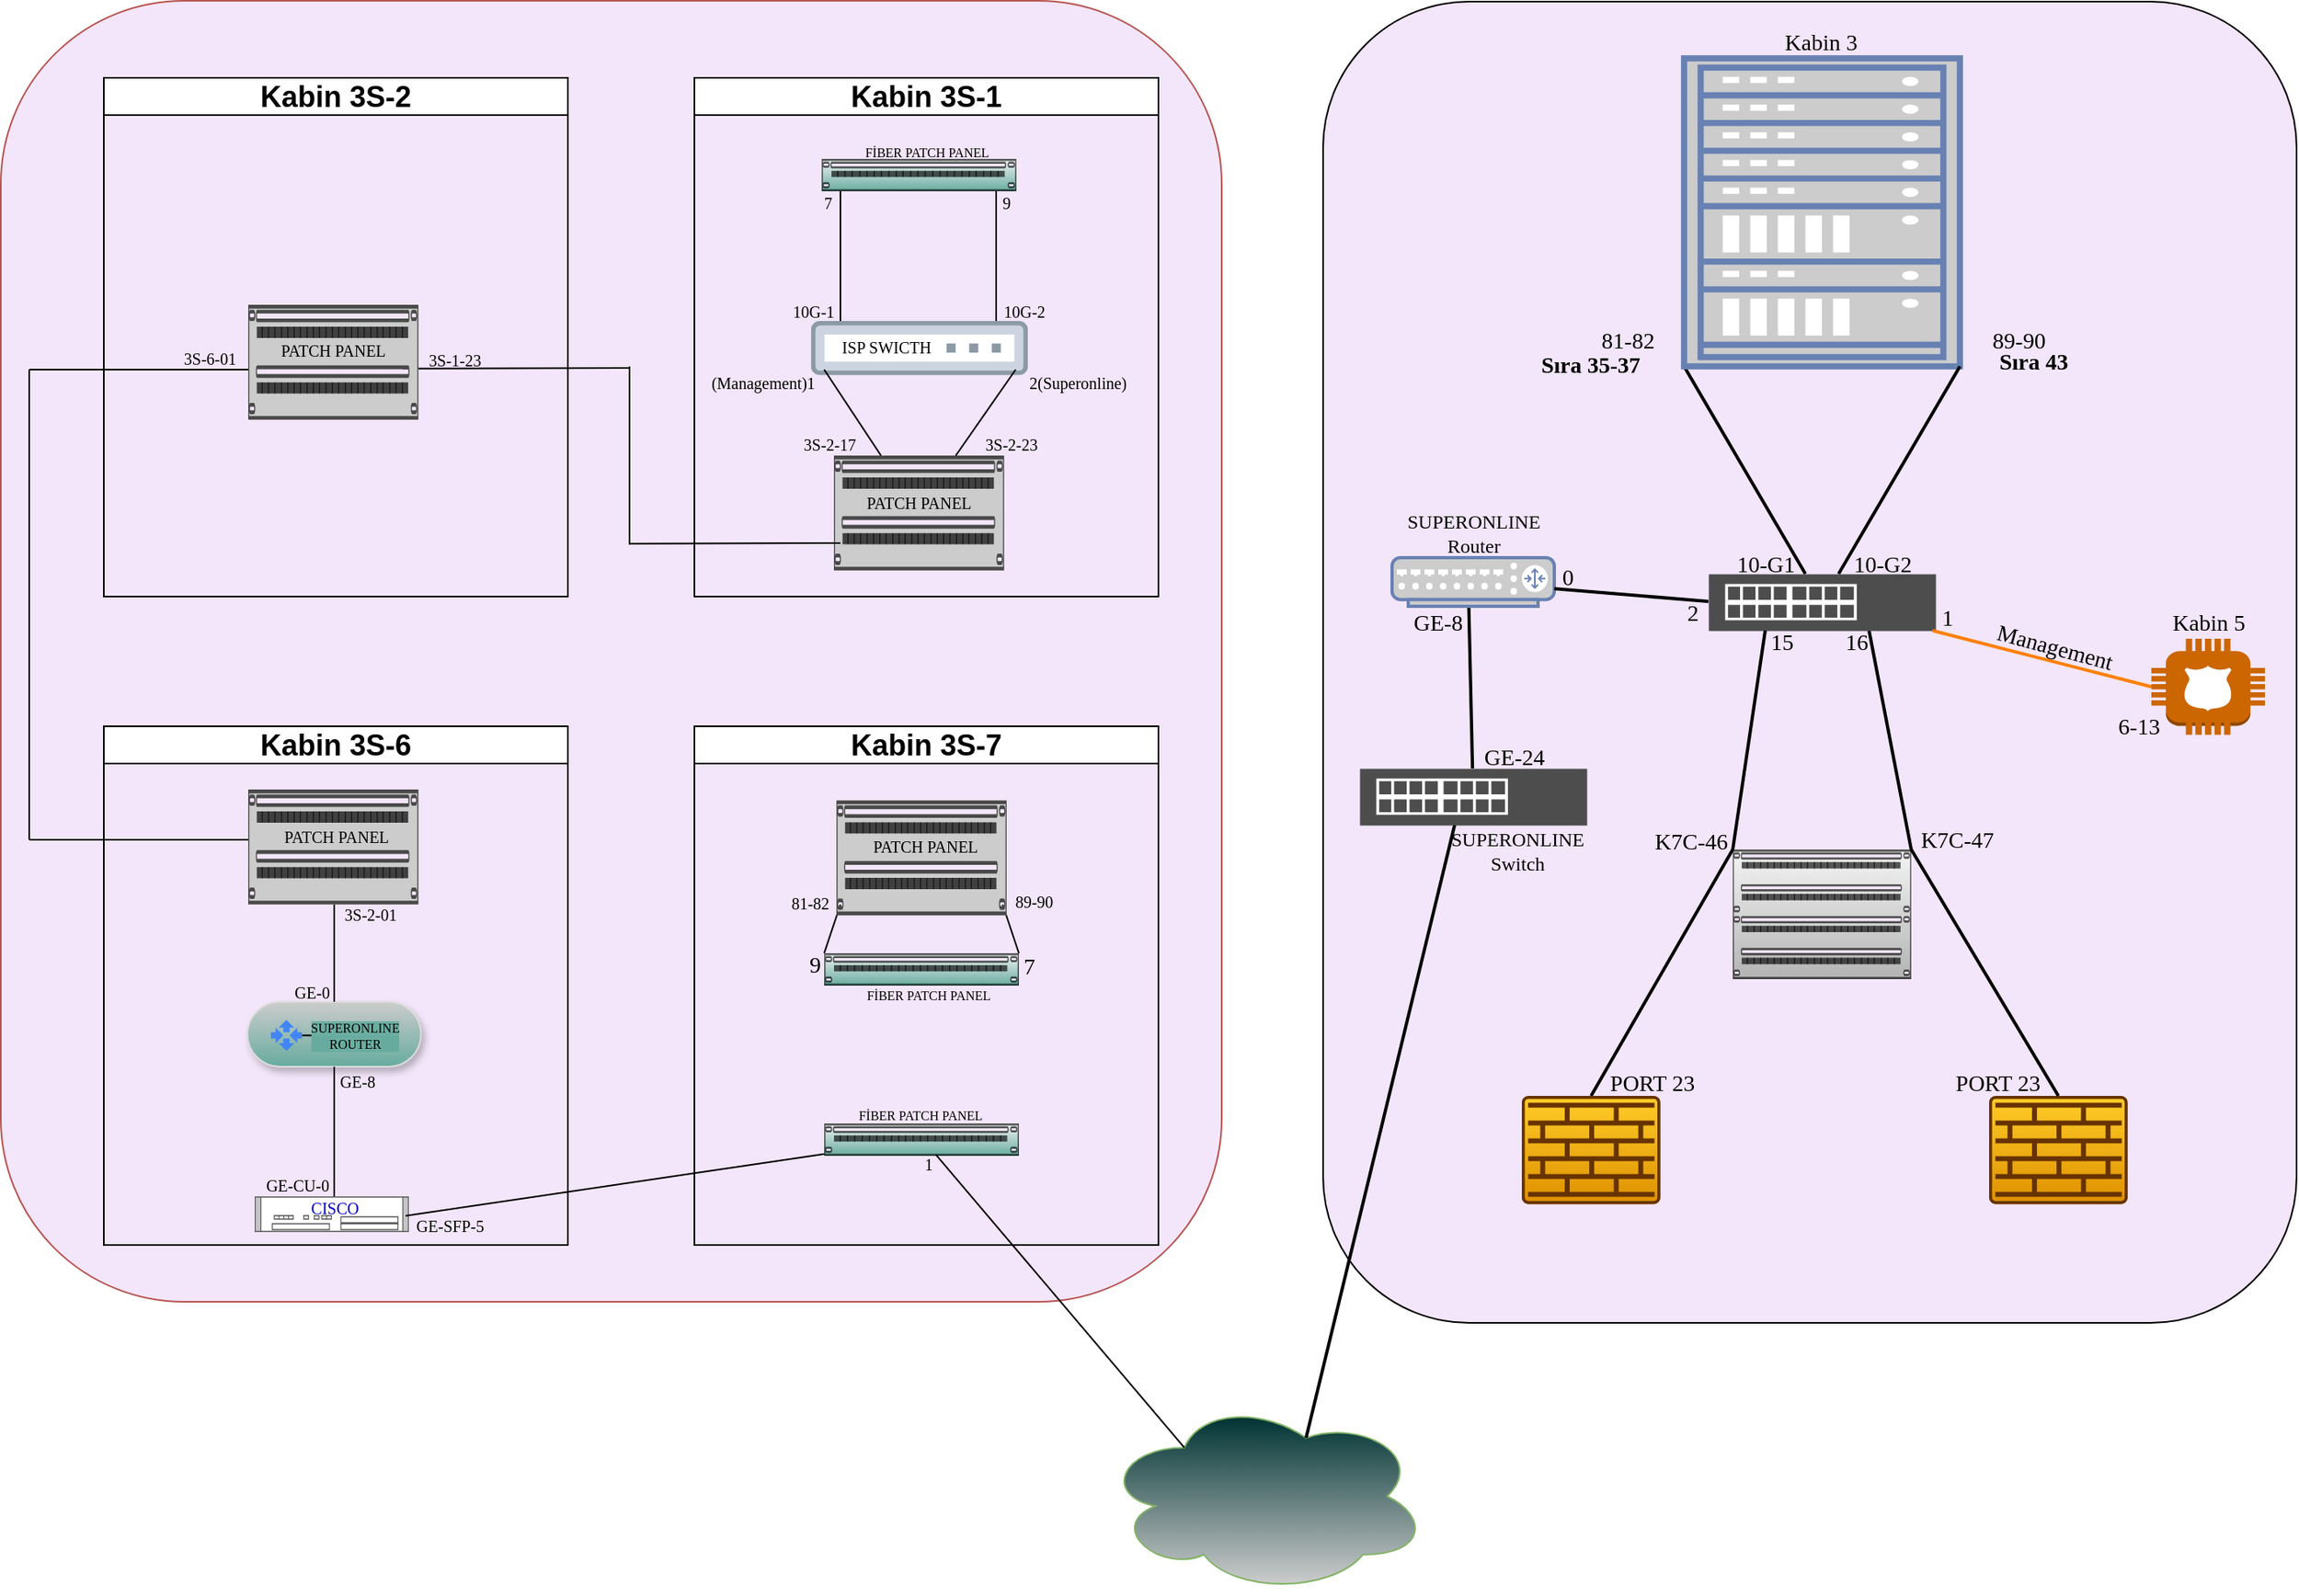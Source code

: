 <mxfile version="20.8.3" type="github">
  <diagram id="jxSS41EcVF4YZttKIZIM" name="Sayfa -1">
    <mxGraphModel dx="2514" dy="904" grid="1" gridSize="10" guides="1" tooltips="1" connect="1" arrows="1" fold="1" page="1" pageScale="1" pageWidth="827" pageHeight="1169" math="0" shadow="0">
      <root>
        <mxCell id="0" />
        <mxCell id="1" parent="0" />
        <mxCell id="jc7tVu_agUngAxPrbzi3-30" value="" style="rounded=1;whiteSpace=wrap;html=1;strokeColor=#b85450;fillColor=#F3E6FA;rotation=90;movable=1;resizable=1;rotatable=1;deletable=1;editable=1;connectable=1;" parent="1" vertex="1">
          <mxGeometry x="-62.5" y="62.5" width="802.5" height="752.5" as="geometry" />
        </mxCell>
        <mxCell id="kzVESOwCpPis6eRwZn5d-6" value="" style="rounded=1;whiteSpace=wrap;html=1;strokeColor=default;fillColor=#F3E6FA;gradientColor=none;rotation=90;movable=1;resizable=1;rotatable=1;deletable=1;editable=1;connectable=1;" parent="1" vertex="1">
          <mxGeometry x="670" y="145.5" width="815" height="600" as="geometry" />
        </mxCell>
        <mxCell id="kzVESOwCpPis6eRwZn5d-2" value="" style="strokeColor=#666666;html=1;labelPosition=right;align=left;spacingLeft=15;shadow=0;dashed=0;outlineConnect=0;shape=mxgraph.rack.general.cat5e_rack_mount_patch_panel_96_ports;fillColor=#f5f5f5;gradientColor=#b3b3b3;" parent="1" vertex="1">
          <mxGeometry x="1030" y="561" width="110" height="80" as="geometry" />
        </mxCell>
        <mxCell id="kzVESOwCpPis6eRwZn5d-25" value="" style="group" parent="1" vertex="1" connectable="0">
          <mxGeometry x="1188" y="713" width="100" height="102" as="geometry" />
        </mxCell>
        <mxCell id="kzVESOwCpPis6eRwZn5d-26" value="" style="sketch=0;points=[[0.015,0.015,0],[0.985,0.015,0],[0.985,0.985,0],[0.015,0.985,0],[0.25,0,0],[0.5,0,0],[0.75,0,0],[1,0.25,0],[1,0.5,0],[1,0.75,0],[0.75,1,0],[0.5,1,0],[0.25,1,0],[0,0.75,0],[0,0.5,0],[0,0.25,0]];verticalLabelPosition=bottom;html=1;verticalAlign=top;aspect=fixed;align=center;pointerEvents=1;shape=mxgraph.cisco19.rect;prIcon=firewall;fillColor=#ffcd28;strokeColor=#663300;gradientColor=#DE9000;" parent="kzVESOwCpPis6eRwZn5d-25" vertex="1">
          <mxGeometry width="85.37" height="66.695" as="geometry" />
        </mxCell>
        <mxCell id="kzVESOwCpPis6eRwZn5d-27" value="" style="shape=image;html=1;verticalAlign=top;verticalLabelPosition=bottom;labelBackgroundColor=#ffffff;imageAspect=0;aspect=fixed;image=https://cdn4.iconfinder.com/data/icons/game-of-thrones-4/64/game_of_thrones_game_thrones_series_element_fire_flame_heat-128.png;strokeColor=default;fontColor=#7F00FF;fillColor=#FF8000;gradientColor=none;" parent="kzVESOwCpPis6eRwZn5d-25" vertex="1">
          <mxGeometry x="22.512" y="15.111" width="46.933" height="46.933" as="geometry" />
        </mxCell>
        <mxCell id="KS16TajQ8b80VT59eIvG-8" value="" style="endArrow=none;html=1;rounded=0;entryX=0.5;entryY=0;entryDx=0;entryDy=0;entryPerimeter=0;strokeWidth=2;" parent="1" target="KS16TajQ8b80VT59eIvG-37" edge="1">
          <mxGeometry width="50" height="50" relative="1" as="geometry">
            <mxPoint x="1030" y="561" as="sourcePoint" />
            <mxPoint x="842.685" y="711" as="targetPoint" />
          </mxGeometry>
        </mxCell>
        <mxCell id="KS16TajQ8b80VT59eIvG-9" value="" style="endArrow=none;html=1;rounded=0;entryX=0.5;entryY=0;entryDx=0;entryDy=0;entryPerimeter=0;strokeWidth=2;" parent="1" target="kzVESOwCpPis6eRwZn5d-26" edge="1">
          <mxGeometry width="50" height="50" relative="1" as="geometry">
            <mxPoint x="1140" y="561" as="sourcePoint" />
            <mxPoint x="982.685" y="721" as="targetPoint" />
          </mxGeometry>
        </mxCell>
        <mxCell id="KS16TajQ8b80VT59eIvG-10" value="" style="endArrow=none;html=1;rounded=0;strokeWidth=2;" parent="1" edge="1">
          <mxGeometry width="50" height="50" relative="1" as="geometry">
            <mxPoint x="1114" y="426" as="sourcePoint" />
            <mxPoint x="1140" y="561" as="targetPoint" />
          </mxGeometry>
        </mxCell>
        <mxCell id="KS16TajQ8b80VT59eIvG-11" value="" style="outlineConnect=0;dashed=0;verticalLabelPosition=bottom;verticalAlign=top;align=center;html=1;shape=mxgraph.aws3.police_emergency;fillColor=#CC6600;gradientColor=none;sketch=0;strokeColor=#82B366;" parent="1" vertex="1">
          <mxGeometry x="1288" y="431" width="70" height="59.3" as="geometry" />
        </mxCell>
        <mxCell id="KS16TajQ8b80VT59eIvG-14" value="" style="endArrow=none;html=1;rounded=0;strokeWidth=2;startArrow=none;" parent="1" target="KS16TajQ8b80VT59eIvG-44" edge="1">
          <mxGeometry width="50" height="50" relative="1" as="geometry">
            <mxPoint x="867.158" y="405.0" as="sourcePoint" />
            <mxPoint x="860" y="511" as="targetPoint" />
          </mxGeometry>
        </mxCell>
        <mxCell id="KS16TajQ8b80VT59eIvG-17" value="" style="ellipse;shape=cloud;whiteSpace=wrap;html=1;sketch=0;strokeColor=#82B366;fillColor=#003333;gradientColor=#CCCCCC;" parent="1" vertex="1">
          <mxGeometry x="642" y="900" width="200" height="120" as="geometry" />
        </mxCell>
        <mxCell id="KS16TajQ8b80VT59eIvG-19" value="" style="endArrow=none;html=1;rounded=0;strokeWidth=2;entryX=0;entryY=1;entryDx=0;entryDy=0;entryPerimeter=0;" parent="1" source="KS16TajQ8b80VT59eIvG-42" target="KS16TajQ8b80VT59eIvG-20" edge="1">
          <mxGeometry width="50" height="50" relative="1" as="geometry">
            <mxPoint x="1030" y="381" as="sourcePoint" />
            <mxPoint x="1000" y="131" as="targetPoint" />
          </mxGeometry>
        </mxCell>
        <mxCell id="KS16TajQ8b80VT59eIvG-20" value="" style="fontColor=#0066CC;verticalAlign=top;verticalLabelPosition=bottom;labelPosition=center;align=center;html=1;outlineConnect=0;fillColor=#CCCCCC;strokeColor=#6881B3;gradientColor=none;gradientDirection=north;strokeWidth=2;shape=mxgraph.networks.rack;sketch=0;" parent="1" vertex="1">
          <mxGeometry x="1000" y="73" width="170" height="190" as="geometry" />
        </mxCell>
        <mxCell id="KS16TajQ8b80VT59eIvG-21" value="" style="endArrow=none;html=1;rounded=0;strokeWidth=2;entryX=1;entryY=1;entryDx=0;entryDy=0;entryPerimeter=0;" parent="1" source="KS16TajQ8b80VT59eIvG-42" target="KS16TajQ8b80VT59eIvG-20" edge="1">
          <mxGeometry width="50" height="50" relative="1" as="geometry">
            <mxPoint x="1153.017" y="395.329" as="sourcePoint" />
            <mxPoint x="1020" y="126" as="targetPoint" />
          </mxGeometry>
        </mxCell>
        <mxCell id="KS16TajQ8b80VT59eIvG-24" value="" style="endArrow=none;html=1;rounded=0;strokeWidth=2;exitX=0.5;exitY=1;exitDx=0;exitDy=0;exitPerimeter=0;entryX=0.625;entryY=0.2;entryDx=0;entryDy=0;entryPerimeter=0;" parent="1" target="KS16TajQ8b80VT59eIvG-17" edge="1">
          <mxGeometry width="50" height="50" relative="1" as="geometry">
            <mxPoint x="860" y="540" as="sourcePoint" />
            <mxPoint x="879" y="530" as="targetPoint" />
          </mxGeometry>
        </mxCell>
        <mxCell id="KS16TajQ8b80VT59eIvG-36" value="" style="group" parent="1" vertex="1" connectable="0">
          <mxGeometry x="900" y="713" width="100" height="102" as="geometry" />
        </mxCell>
        <mxCell id="KS16TajQ8b80VT59eIvG-37" value="" style="sketch=0;points=[[0.015,0.015,0],[0.985,0.015,0],[0.985,0.985,0],[0.015,0.985,0],[0.25,0,0],[0.5,0,0],[0.75,0,0],[1,0.25,0],[1,0.5,0],[1,0.75,0],[0.75,1,0],[0.5,1,0],[0.25,1,0],[0,0.75,0],[0,0.5,0],[0,0.25,0]];verticalLabelPosition=bottom;html=1;verticalAlign=top;aspect=fixed;align=center;pointerEvents=1;shape=mxgraph.cisco19.rect;prIcon=firewall;fillColor=#ffcd28;strokeColor=#663300;gradientColor=#DE9000;" parent="KS16TajQ8b80VT59eIvG-36" vertex="1">
          <mxGeometry width="85.37" height="66.695" as="geometry" />
        </mxCell>
        <mxCell id="KS16TajQ8b80VT59eIvG-38" value="" style="shape=image;html=1;verticalAlign=top;verticalLabelPosition=bottom;labelBackgroundColor=#ffffff;imageAspect=0;aspect=fixed;image=https://cdn4.iconfinder.com/data/icons/game-of-thrones-4/64/game_of_thrones_game_thrones_series_element_fire_flame_heat-128.png;strokeColor=default;fontColor=#7F00FF;fillColor=#FF8000;gradientColor=none;" parent="KS16TajQ8b80VT59eIvG-36" vertex="1">
          <mxGeometry x="22.512" y="15.111" width="46.933" height="46.933" as="geometry" />
        </mxCell>
        <mxCell id="KS16TajQ8b80VT59eIvG-42" value="" style="sketch=0;pointerEvents=1;shadow=0;dashed=0;html=1;strokeColor=none;fillColor=#4D4D4D;labelPosition=center;verticalLabelPosition=bottom;verticalAlign=top;align=center;outlineConnect=0;shape=mxgraph.veeam2.physical_switch;strokeWidth=0;" parent="1" vertex="1">
          <mxGeometry x="1015" y="391" width="140" height="35" as="geometry" />
        </mxCell>
        <mxCell id="KS16TajQ8b80VT59eIvG-43" value="" style="fontColor=#0066CC;verticalAlign=top;verticalLabelPosition=bottom;labelPosition=center;align=center;html=1;outlineConnect=0;fillColor=#CCCCCC;strokeColor=#6881B3;gradientColor=none;gradientDirection=north;strokeWidth=2;shape=mxgraph.networks.router;sketch=0;" parent="1" vertex="1">
          <mxGeometry x="820" y="381" width="100" height="30" as="geometry" />
        </mxCell>
        <mxCell id="KS16TajQ8b80VT59eIvG-44" value="" style="sketch=0;pointerEvents=1;shadow=0;dashed=0;html=1;strokeColor=none;fillColor=#4D4D4D;labelPosition=center;verticalLabelPosition=bottom;verticalAlign=top;align=center;outlineConnect=0;shape=mxgraph.veeam2.physical_switch;strokeWidth=0;direction=east;" parent="1" vertex="1">
          <mxGeometry x="800" y="511" width="140" height="35" as="geometry" />
        </mxCell>
        <mxCell id="KS16TajQ8b80VT59eIvG-45" value="" style="endArrow=none;html=1;rounded=0;strokeWidth=2;exitX=0;exitY=0.5;exitDx=0;exitDy=0;exitPerimeter=0;fillColor=#ffe6cc;strokeColor=#FF8000;" parent="1" source="KS16TajQ8b80VT59eIvG-11" target="KS16TajQ8b80VT59eIvG-42" edge="1">
          <mxGeometry width="50" height="50" relative="1" as="geometry">
            <mxPoint x="1095" y="436" as="sourcePoint" />
            <mxPoint x="1095" y="571" as="targetPoint" />
          </mxGeometry>
        </mxCell>
        <mxCell id="KS16TajQ8b80VT59eIvG-46" value="" style="endArrow=none;html=1;rounded=0;strokeWidth=2;" parent="1" target="KS16TajQ8b80VT59eIvG-43" edge="1">
          <mxGeometry width="50" height="50" relative="1" as="geometry">
            <mxPoint x="1015" y="408" as="sourcePoint" />
            <mxPoint x="925" y="393" as="targetPoint" />
          </mxGeometry>
        </mxCell>
        <mxCell id="QsOe4qto3tGyinNlIBtK-13" value="&lt;font face=&quot;Lucida Console&quot; style=&quot;font-size: 14px;&quot;&gt;81-82&lt;/font&gt;" style="text;html=1;align=center;verticalAlign=middle;resizable=0;points=[];autosize=1;strokeColor=none;fillColor=none;" parent="1" vertex="1">
          <mxGeometry x="930" y="233" width="70" height="30" as="geometry" />
        </mxCell>
        <mxCell id="QsOe4qto3tGyinNlIBtK-15" value="&lt;font face=&quot;Verdana&quot; style=&quot;font-size: 14px;&quot;&gt;89-90&lt;/font&gt;" style="text;html=1;align=center;verticalAlign=middle;resizable=0;points=[];autosize=1;strokeColor=none;fillColor=none;" parent="1" vertex="1">
          <mxGeometry x="1171" y="233" width="70" height="30" as="geometry" />
        </mxCell>
        <mxCell id="QsOe4qto3tGyinNlIBtK-16" value="&lt;font face=&quot;Verdana&quot; style=&quot;font-size: 14px;&quot;&gt;GE-8&lt;/font&gt;" style="text;html=1;align=center;verticalAlign=middle;resizable=0;points=[];autosize=1;strokeColor=none;fillColor=none;" parent="1" vertex="1">
          <mxGeometry x="818" y="407" width="60" height="30" as="geometry" />
        </mxCell>
        <mxCell id="QsOe4qto3tGyinNlIBtK-17" value="&lt;font face=&quot;Lucida Console&quot; style=&quot;font-size: 14px;&quot;&gt;0&lt;/font&gt;" style="text;html=1;align=center;verticalAlign=middle;resizable=0;points=[];autosize=1;strokeColor=none;fillColor=none;" parent="1" vertex="1">
          <mxGeometry x="913" y="379" width="30" height="30" as="geometry" />
        </mxCell>
        <mxCell id="QsOe4qto3tGyinNlIBtK-19" value="&lt;font face=&quot;Verdana&quot; style=&quot;font-size: 14px;&quot;&gt;10-G1&lt;/font&gt;" style="text;html=1;align=center;verticalAlign=middle;resizable=0;points=[];autosize=1;strokeColor=none;fillColor=none;" parent="1" vertex="1">
          <mxGeometry x="1015" y="371" width="70" height="30" as="geometry" />
        </mxCell>
        <mxCell id="QsOe4qto3tGyinNlIBtK-20" value="&lt;font face=&quot;Verdana&quot; style=&quot;font-size: 14px;&quot;&gt;GE-24&lt;/font&gt;" style="text;html=1;align=center;verticalAlign=middle;resizable=0;points=[];autosize=1;strokeColor=none;fillColor=none;" parent="1" vertex="1">
          <mxGeometry x="860" y="490.3" width="70" height="30" as="geometry" />
        </mxCell>
        <mxCell id="QsOe4qto3tGyinNlIBtK-22" value="&lt;font face=&quot;Verdana&quot; style=&quot;font-size: 14px;&quot;&gt;K7C-47&lt;/font&gt;" style="text;html=1;align=center;verticalAlign=middle;resizable=0;points=[];autosize=1;strokeColor=none;fillColor=none;" parent="1" vertex="1">
          <mxGeometry x="1128" y="541" width="80" height="30" as="geometry" />
        </mxCell>
        <mxCell id="QsOe4qto3tGyinNlIBtK-23" value="&lt;font face=&quot;Verdana&quot; style=&quot;font-size: 14px;&quot;&gt;15&lt;/font&gt;" style="text;html=1;align=center;verticalAlign=middle;resizable=0;points=[];autosize=1;strokeColor=none;fillColor=none;" parent="1" vertex="1">
          <mxGeometry x="1040" y="419" width="40" height="30" as="geometry" />
        </mxCell>
        <mxCell id="QsOe4qto3tGyinNlIBtK-24" value="&lt;font face=&quot;Lucida Console&quot;&gt;&lt;span style=&quot;font-size: 14px;&quot;&gt;1&lt;/span&gt;&lt;/font&gt;" style="text;html=1;align=center;verticalAlign=middle;resizable=0;points=[];autosize=1;strokeColor=none;fillColor=none;" parent="1" vertex="1">
          <mxGeometry x="1147" y="404" width="30" height="30" as="geometry" />
        </mxCell>
        <mxCell id="QsOe4qto3tGyinNlIBtK-25" value="&lt;font face=&quot;Verdana&quot; style=&quot;font-size: 14px;&quot;&gt;6-13&lt;/font&gt;" style="text;html=1;align=center;verticalAlign=middle;resizable=0;points=[];autosize=1;strokeColor=none;fillColor=none;" parent="1" vertex="1">
          <mxGeometry x="1250" y="471" width="60" height="30" as="geometry" />
        </mxCell>
        <mxCell id="QsOe4qto3tGyinNlIBtK-28" value="&lt;font face=&quot;Verdana&quot; style=&quot;font-size: 14px;&quot;&gt;PORT 23&lt;/font&gt;" style="text;html=1;align=center;verticalAlign=middle;resizable=0;points=[];autosize=1;strokeColor=none;fillColor=none;" parent="1" vertex="1">
          <mxGeometry x="940" y="691" width="80" height="30" as="geometry" />
        </mxCell>
        <mxCell id="QsOe4qto3tGyinNlIBtK-29" value="&lt;font face=&quot;Verdana&quot; style=&quot;font-size: 14px;&quot;&gt;PORT 23&lt;/font&gt;" style="text;html=1;align=center;verticalAlign=middle;resizable=0;points=[];autosize=1;strokeColor=none;fillColor=none;" parent="1" vertex="1">
          <mxGeometry x="1153" y="691" width="80" height="30" as="geometry" />
        </mxCell>
        <mxCell id="QsOe4qto3tGyinNlIBtK-30" value="&lt;font face=&quot;Verdana&quot; style=&quot;font-size: 14px;&quot;&gt;&lt;b style=&quot;&quot;&gt;Sıra 35-37&lt;/b&gt;&lt;/font&gt;" style="text;html=1;align=center;verticalAlign=middle;resizable=0;points=[];autosize=1;strokeColor=none;fillColor=none;" parent="1" vertex="1">
          <mxGeometry x="887" y="248" width="110" height="30" as="geometry" />
        </mxCell>
        <mxCell id="QsOe4qto3tGyinNlIBtK-32" value="&lt;font face=&quot;Verdana&quot; style=&quot;font-size: 14px;&quot;&gt;&lt;b style=&quot;&quot;&gt;Sıra 43&lt;/b&gt;&lt;/font&gt;" style="text;html=1;align=center;verticalAlign=middle;resizable=0;points=[];autosize=1;strokeColor=none;fillColor=none;" parent="1" vertex="1">
          <mxGeometry x="1175" y="246" width="80" height="30" as="geometry" />
        </mxCell>
        <mxCell id="QsOe4qto3tGyinNlIBtK-35" value="&lt;font face=&quot;Verdana&quot; style=&quot;font-size: 14px;&quot;&gt;10-G2&lt;/font&gt;" style="text;html=1;align=center;verticalAlign=middle;resizable=0;points=[];autosize=1;strokeColor=none;fillColor=none;" parent="1" vertex="1">
          <mxGeometry x="1087" y="370.8" width="70" height="30" as="geometry" />
        </mxCell>
        <mxCell id="QsOe4qto3tGyinNlIBtK-37" value="&lt;font face=&quot;Verdana&quot; style=&quot;font-size: 14px;&quot;&gt;Kabin 5&lt;/font&gt;" style="text;html=1;align=center;verticalAlign=middle;resizable=0;points=[];autosize=1;strokeColor=none;fillColor=none;" parent="1" vertex="1">
          <mxGeometry x="1283" y="407" width="80" height="30" as="geometry" />
        </mxCell>
        <mxCell id="QsOe4qto3tGyinNlIBtK-38" value="&lt;font face=&quot;Lucida Console&quot; style=&quot;font-size: 14px;&quot;&gt;Kabin 3&lt;/font&gt;" style="text;html=1;align=center;verticalAlign=middle;resizable=0;points=[];autosize=1;strokeColor=none;fillColor=none;" parent="1" vertex="1">
          <mxGeometry x="1044" y="49" width="80" height="30" as="geometry" />
        </mxCell>
        <mxCell id="QsOe4qto3tGyinNlIBtK-39" value="&lt;font face=&quot;Verdana&quot; style=&quot;font-size: 14px;&quot;&gt;Management&lt;/font&gt;" style="text;html=1;align=center;verticalAlign=middle;resizable=0;points=[];autosize=1;strokeColor=none;fillColor=none;rotation=15;" parent="1" vertex="1">
          <mxGeometry x="1173" y="422" width="110" height="30" as="geometry" />
        </mxCell>
        <mxCell id="QsOe4qto3tGyinNlIBtK-40" value="" style="endArrow=none;html=1;rounded=0;strokeWidth=2;" parent="1" edge="1">
          <mxGeometry width="50" height="50" relative="1" as="geometry">
            <mxPoint x="1050" y="426" as="sourcePoint" />
            <mxPoint x="1030" y="561" as="targetPoint" />
          </mxGeometry>
        </mxCell>
        <mxCell id="QsOe4qto3tGyinNlIBtK-43" value="&lt;font face=&quot;Verdana&quot; style=&quot;font-size: 14px;&quot;&gt;16&lt;/font&gt;" style="text;html=1;align=center;verticalAlign=middle;resizable=0;points=[];autosize=1;strokeColor=none;fillColor=none;" parent="1" vertex="1">
          <mxGeometry x="1086" y="419" width="40" height="30" as="geometry" />
        </mxCell>
        <mxCell id="QsOe4qto3tGyinNlIBtK-44" value="&lt;font face=&quot;Verdana&quot; style=&quot;font-size: 14px;&quot;&gt;K7C-46&lt;/font&gt;" style="text;html=1;align=center;verticalAlign=middle;resizable=0;points=[];autosize=1;strokeColor=none;fillColor=none;" parent="1" vertex="1">
          <mxGeometry x="964" y="542" width="80" height="30" as="geometry" />
        </mxCell>
        <mxCell id="QsOe4qto3tGyinNlIBtK-45" value="&lt;font face=&quot;Lucida Console&quot; style=&quot;font-size: 14px;&quot;&gt;2&lt;br&gt;&lt;/font&gt;" style="text;html=1;align=center;verticalAlign=middle;resizable=0;points=[];autosize=1;strokeColor=none;fillColor=none;" parent="1" vertex="1">
          <mxGeometry x="990" y="401" width="30" height="30" as="geometry" />
        </mxCell>
        <mxCell id="QsOe4qto3tGyinNlIBtK-46" value="&lt;font face=&quot;Verdana&quot; style=&quot;font-size: 12px;&quot;&gt;SUPERONLINE&lt;br&gt;Router&lt;/font&gt;" style="text;html=1;align=center;verticalAlign=middle;resizable=0;points=[];autosize=1;strokeColor=none;fillColor=none;" parent="1" vertex="1">
          <mxGeometry x="815" y="346" width="110" height="40" as="geometry" />
        </mxCell>
        <mxCell id="QsOe4qto3tGyinNlIBtK-47" value="&lt;font face=&quot;Verdana&quot; style=&quot;font-size: 12px;&quot;&gt;SUPERONLINE&lt;br&gt;Switch&lt;/font&gt;" style="text;html=1;align=center;verticalAlign=middle;resizable=0;points=[];autosize=1;strokeColor=none;fillColor=none;" parent="1" vertex="1">
          <mxGeometry x="842" y="542" width="110" height="40" as="geometry" />
        </mxCell>
        <mxCell id="jc7tVu_agUngAxPrbzi3-34" value="Kabin 3S-7" style="swimlane;whiteSpace=wrap;html=1;fontSize=18;" parent="1" vertex="1">
          <mxGeometry x="390" y="485" width="286" height="320" as="geometry" />
        </mxCell>
        <mxCell id="jc7tVu_agUngAxPrbzi3-40" value="&lt;font face=&quot;Lucida Console&quot; style=&quot;font-size: 14px;&quot;&gt;1&lt;/font&gt;" style="text;html=1;align=center;verticalAlign=middle;resizable=0;points=[];autosize=1;strokeColor=none;fillColor=none;" parent="jc7tVu_agUngAxPrbzi3-34" vertex="1">
          <mxGeometry x="128" y="240" width="30" height="30" as="geometry" />
        </mxCell>
        <mxCell id="jc7tVu_agUngAxPrbzi3-47" value="" style="endArrow=none;html=1;rounded=0;fontSize=18;" parent="jc7tVu_agUngAxPrbzi3-34" edge="1">
          <mxGeometry width="50" height="50" relative="1" as="geometry">
            <mxPoint x="80" y="140" as="sourcePoint" />
            <mxPoint x="90" y="110" as="targetPoint" />
          </mxGeometry>
        </mxCell>
        <mxCell id="jc7tVu_agUngAxPrbzi3-41" value="&lt;font face=&quot;Verdana&quot; style=&quot;font-size: 10px;&quot;&gt;89-90&lt;/font&gt;" style="text;html=1;align=center;verticalAlign=middle;resizable=0;points=[];autosize=1;strokeColor=none;fillColor=none;" parent="jc7tVu_agUngAxPrbzi3-34" vertex="1">
          <mxGeometry x="184.106" y="93.0" width="50" height="30" as="geometry" />
        </mxCell>
        <mxCell id="jc7tVu_agUngAxPrbzi3-49" value="&lt;font face=&quot;Lucida Console&quot; style=&quot;font-size: 14px;&quot;&gt;9&lt;/font&gt;" style="text;html=1;align=center;verticalAlign=middle;resizable=0;points=[];autosize=1;strokeColor=none;fillColor=none;" parent="jc7tVu_agUngAxPrbzi3-34" vertex="1">
          <mxGeometry x="59" y="133" width="30" height="30" as="geometry" />
        </mxCell>
        <mxCell id="jc7tVu_agUngAxPrbzi3-50" value="" style="html=1;labelPosition=right;align=left;spacingLeft=15;shadow=0;dashed=0;outlineConnect=0;shape=mxgraph.rack.general.cat5e_rack_mount_patch_panel_24_ports;fontSize=18;fillColor=#f5f5f5;gradientColor=#67AB9F;strokeColor=#004C99;" parent="jc7tVu_agUngAxPrbzi3-34" vertex="1">
          <mxGeometry x="80" y="245" width="120" height="20" as="geometry" />
        </mxCell>
        <mxCell id="jc7tVu_agUngAxPrbzi3-60" value="&lt;font face=&quot;Verdana&quot; style=&quot;font-size: 10px;&quot;&gt;1&lt;/font&gt;" style="text;html=1;align=center;verticalAlign=middle;resizable=0;points=[];autosize=1;strokeColor=none;fillColor=none;" parent="jc7tVu_agUngAxPrbzi3-34" vertex="1">
          <mxGeometry x="129" y="255" width="30" height="30" as="geometry" />
        </mxCell>
        <mxCell id="jc7tVu_agUngAxPrbzi3-127" value="&lt;font style=&quot;font-size: 8px;&quot; face=&quot;Verdana&quot;&gt;FİBER PATCH PANEL&lt;/font&gt;" style="text;html=1;align=center;verticalAlign=middle;resizable=0;points=[];autosize=1;strokeColor=none;fillColor=none;" parent="jc7tVu_agUngAxPrbzi3-34" vertex="1">
          <mxGeometry x="94" y="150.0" width="100" height="30" as="geometry" />
        </mxCell>
        <mxCell id="jc7tVu_agUngAxPrbzi3-44" value="" style="html=1;labelPosition=right;align=left;spacingLeft=15;shadow=0;dashed=0;outlineConnect=0;shape=mxgraph.rack.general.cat5e_rack_mount_patch_panel_24_ports;fontSize=18;fillColor=#f5f5f5;gradientColor=#67AB9F;strokeColor=#004C99;" parent="1" vertex="1">
          <mxGeometry x="470" y="625" width="120" height="20" as="geometry" />
        </mxCell>
        <mxCell id="jc7tVu_agUngAxPrbzi3-36" value="" style="html=1;labelPosition=right;align=left;spacingLeft=15;shadow=0;dashed=0;outlineConnect=0;shape=mxgraph.rack.general.cat5e_enhanced_patch_panel_48_ports;fontSize=18;fillColor=#CCCCCC;fontColor=#333333;strokeColor=#666666;" parent="1" vertex="1">
          <mxGeometry x="115.005" y="524" width="104.87" height="70.886" as="geometry" />
        </mxCell>
        <mxCell id="jc7tVu_agUngAxPrbzi3-42" value="&lt;font face=&quot;Verdana&quot; style=&quot;font-size: 10px;&quot;&gt;81-82&lt;/font&gt;" style="text;html=1;align=center;verticalAlign=middle;resizable=0;points=[];autosize=1;strokeColor=none;fillColor=none;" parent="1" vertex="1">
          <mxGeometry x="436.27" y="578.62" width="50" height="30" as="geometry" />
        </mxCell>
        <mxCell id="jc7tVu_agUngAxPrbzi3-46" value="" style="endArrow=none;html=1;rounded=0;fontSize=18;" parent="1" edge="1">
          <mxGeometry width="50" height="50" relative="1" as="geometry">
            <mxPoint x="590" y="625" as="sourcePoint" />
            <mxPoint x="580" y="595" as="targetPoint" />
          </mxGeometry>
        </mxCell>
        <mxCell id="jc7tVu_agUngAxPrbzi3-48" value="&lt;font face=&quot;Lucida Console&quot; style=&quot;font-size: 14px;&quot;&gt;7&lt;/font&gt;" style="text;html=1;align=center;verticalAlign=middle;resizable=0;points=[];autosize=1;strokeColor=none;fillColor=none;" parent="1" vertex="1">
          <mxGeometry x="581.15" y="618.5" width="30" height="30" as="geometry" />
        </mxCell>
        <mxCell id="jc7tVu_agUngAxPrbzi3-52" value="Kabin 3S-6" style="swimlane;whiteSpace=wrap;html=1;fontSize=18;" parent="1" vertex="1">
          <mxGeometry x="26" y="485" width="286" height="320" as="geometry">
            <mxRectangle x="136" y="-480" width="130" height="40" as="alternateBounds" />
          </mxGeometry>
        </mxCell>
        <mxCell id="jc7tVu_agUngAxPrbzi3-73" value="" style="group" parent="jc7tVu_agUngAxPrbzi3-52" vertex="1" connectable="0">
          <mxGeometry x="88.5" y="170" width="107" height="40" as="geometry" />
        </mxCell>
        <mxCell id="jc7tVu_agUngAxPrbzi3-69" value="" style="strokeColor=#dddddd;shadow=1;strokeWidth=1;rounded=1;absoluteArcSize=1;arcSize=98;labelBackgroundColor=#67AB9F;fontSize=8;fillColor=#CCCCCC;gradientColor=#67AB9F;container=0;" parent="jc7tVu_agUngAxPrbzi3-73" vertex="1">
          <mxGeometry width="107.0" height="40" as="geometry" />
        </mxCell>
        <mxCell id="jc7tVu_agUngAxPrbzi3-75" value="" style="edgeStyle=orthogonalEdgeStyle;rounded=0;orthogonalLoop=1;jettySize=auto;html=1;fontSize=8;" parent="jc7tVu_agUngAxPrbzi3-73" source="jc7tVu_agUngAxPrbzi3-71" target="jc7tVu_agUngAxPrbzi3-72" edge="1">
          <mxGeometry relative="1" as="geometry" />
        </mxCell>
        <mxCell id="jc7tVu_agUngAxPrbzi3-71" value="" style="editableCssRules=.*;shape=image;verticalLabelPosition=bottom;labelBackgroundColor=#ffffff;verticalAlign=top;aspect=fixed;imageAspect=0;image=data:image/svg+xml,PHN2ZyB4bWxucz0iaHR0cDovL3d3dy53My5vcmcvMjAwMC9zdmciIHhtbG5zOnY9Imh0dHBzOi8vdmVjdGEuaW8vbmFubyIgd2lkdGg9IjIwIiBoZWlnaHQ9IjIwIiB2aWV3Qm94PSIwIDAgMjAgMjAiPiYjeGE7CTxzdHlsZSB0eXBlPSJ0ZXh0L2NzcyI+JiN4YTsJLnN0MHtmaWxsOiM0Mjg1ZjQ7fSYjeGE7CTwvc3R5bGU+JiN4YTsJPHBhdGggY2xhc3M9InN0MCIgZD0iTTE3IDEydjNsLTUtNSA1LTV2M2gzdjR6TTMgOEgwdjRoM3YzbDUtNS01LTV6bTkgN3YtM0g4djNINWw1IDUgNS01em0wLTEwdjNIOFY1SDVsNS01IDUgNXoiLz4mI3hhOzwvc3ZnPg==;strokeColor=#004C99;fontSize=8;fillColor=#CCCCCC;gradientColor=#67AB9F;" parent="jc7tVu_agUngAxPrbzi3-73" vertex="1">
          <mxGeometry x="14.478" y="11.08" width="19.172" height="19.172" as="geometry" />
        </mxCell>
        <mxCell id="jc7tVu_agUngAxPrbzi3-72" value="&lt;span style=&quot;background-color: rgb(107, 174, 161);&quot;&gt;&lt;font face=&quot;Verdana&quot;&gt;SUPERONLINE&lt;br&gt;ROUTER&lt;/font&gt;&lt;/span&gt;" style="text;html=1;strokeColor=none;fillColor=none;align=center;verticalAlign=middle;whiteSpace=wrap;rounded=0;labelBackgroundColor=#67AB9F;fontSize=8;" parent="jc7tVu_agUngAxPrbzi3-73" vertex="1">
          <mxGeometry x="37.85" y="8.873" width="58.231" height="24.487" as="geometry" />
        </mxCell>
        <mxCell id="jc7tVu_agUngAxPrbzi3-64" value="" style="group" parent="1" vertex="1" connectable="0">
          <mxGeometry x="119" y="768" width="95" height="29" as="geometry" />
        </mxCell>
        <mxCell id="jc7tVu_agUngAxPrbzi3-62" value="" style="shape=mxgraph.rack.cisco.cisco_asr_1002_router;html=1;labelPosition=right;align=left;spacingLeft=15;dashed=0;shadow=0;fillColor=#ffffff;movable=1;resizable=1;rotatable=1;deletable=1;editable=1;connectable=1;" parent="jc7tVu_agUngAxPrbzi3-64" vertex="1">
          <mxGeometry y="7" width="95" height="22" as="geometry" />
        </mxCell>
        <mxCell id="jc7tVu_agUngAxPrbzi3-63" value="&lt;font face=&quot;Verdana&quot; color=&quot;#0000cc&quot; style=&quot;font-size: 10px;&quot;&gt;CISCO&lt;/font&gt;" style="text;html=1;align=center;verticalAlign=middle;resizable=1;points=[];autosize=1;strokeColor=none;fillColor=none;movable=1;rotatable=1;deletable=1;editable=1;connectable=1;" parent="jc7tVu_agUngAxPrbzi3-64" vertex="1">
          <mxGeometry x="19" y="-1" width="60" height="30" as="geometry" />
        </mxCell>
        <mxCell id="jc7tVu_agUngAxPrbzi3-65" value="" style="endArrow=none;html=1;rounded=0;fontSize=18;exitX=0.979;exitY=0.545;exitDx=0;exitDy=0;exitPerimeter=0;" parent="1" source="jc7tVu_agUngAxPrbzi3-62" target="jc7tVu_agUngAxPrbzi3-50" edge="1">
          <mxGeometry width="50" height="50" relative="1" as="geometry">
            <mxPoint x="800" y="885" as="sourcePoint" />
            <mxPoint x="548.88" y="759.32" as="targetPoint" />
          </mxGeometry>
        </mxCell>
        <mxCell id="jc7tVu_agUngAxPrbzi3-66" value="&lt;font face=&quot;Verdana&quot; style=&quot;font-size: 10px;&quot;&gt;GE-SFP-5&lt;/font&gt;" style="text;html=1;align=center;verticalAlign=middle;resizable=0;points=[];autosize=1;strokeColor=none;fillColor=none;" parent="1" vertex="1">
          <mxGeometry x="204" y="778.0" width="70" height="30" as="geometry" />
        </mxCell>
        <mxCell id="jc7tVu_agUngAxPrbzi3-77" value="" style="endArrow=none;html=1;rounded=0;fontSize=18;entryX=0.5;entryY=1;entryDx=0;entryDy=0;" parent="1" target="jc7tVu_agUngAxPrbzi3-69" edge="1">
          <mxGeometry width="50" height="50" relative="1" as="geometry">
            <mxPoint x="168" y="775" as="sourcePoint" />
            <mxPoint x="494" y="758.492" as="targetPoint" />
          </mxGeometry>
        </mxCell>
        <mxCell id="jc7tVu_agUngAxPrbzi3-78" value="" style="endArrow=none;html=1;rounded=0;fontSize=18;exitX=0.5;exitY=0;exitDx=0;exitDy=0;" parent="1" source="jc7tVu_agUngAxPrbzi3-69" edge="1">
          <mxGeometry width="50" height="50" relative="1" as="geometry">
            <mxPoint x="178" y="785" as="sourcePoint" />
            <mxPoint x="168" y="595" as="targetPoint" />
          </mxGeometry>
        </mxCell>
        <mxCell id="jc7tVu_agUngAxPrbzi3-79" value="&lt;font face=&quot;Verdana&quot; style=&quot;font-size: 10px;&quot;&gt;GE-CU-0&lt;/font&gt;" style="text;html=1;align=center;verticalAlign=middle;resizable=0;points=[];autosize=1;strokeColor=none;fillColor=none;" parent="1" vertex="1">
          <mxGeometry x="110" y="753.0" width="70" height="30" as="geometry" />
        </mxCell>
        <mxCell id="jc7tVu_agUngAxPrbzi3-80" value="&lt;font face=&quot;Verdana&quot; style=&quot;font-size: 10px;&quot;&gt;GE-8&lt;/font&gt;" style="text;html=1;align=center;verticalAlign=middle;resizable=0;points=[];autosize=1;strokeColor=none;fillColor=none;" parent="1" vertex="1">
          <mxGeometry x="157" y="689.0" width="50" height="30" as="geometry" />
        </mxCell>
        <mxCell id="jc7tVu_agUngAxPrbzi3-82" value="&lt;font face=&quot;Verdana&quot; style=&quot;font-size: 10px;&quot;&gt;GE-0&lt;/font&gt;" style="text;html=1;align=center;verticalAlign=middle;resizable=0;points=[];autosize=1;strokeColor=none;fillColor=none;" parent="1" vertex="1">
          <mxGeometry x="129" y="634.0" width="50" height="30" as="geometry" />
        </mxCell>
        <mxCell id="jc7tVu_agUngAxPrbzi3-83" value="" style="html=1;labelPosition=right;align=left;spacingLeft=15;shadow=0;dashed=0;outlineConnect=0;shape=mxgraph.rack.general.cat5e_enhanced_patch_panel_48_ports;fontSize=18;fillColor=#CCCCCC;fontColor=#333333;strokeColor=#666666;" parent="1" vertex="1">
          <mxGeometry x="477.565" y="530.73" width="104.87" height="70.886" as="geometry" />
        </mxCell>
        <mxCell id="jc7tVu_agUngAxPrbzi3-84" value="&lt;span style=&quot;font-size: 10px;&quot;&gt;&lt;font face=&quot;Verdana&quot;&gt;3S-2-01&lt;/font&gt;&lt;/span&gt;" style="text;html=1;align=center;verticalAlign=middle;resizable=0;points=[];autosize=1;strokeColor=none;fillColor=none;" parent="1" vertex="1">
          <mxGeometry x="160" y="585.5" width="60" height="30" as="geometry" />
        </mxCell>
        <mxCell id="jc7tVu_agUngAxPrbzi3-85" value="Kabin 3S-2" style="swimlane;whiteSpace=wrap;html=1;fontSize=18;" parent="1" vertex="1">
          <mxGeometry x="26" y="85" width="286" height="320" as="geometry">
            <mxRectangle x="136" y="-480" width="130" height="40" as="alternateBounds" />
          </mxGeometry>
        </mxCell>
        <mxCell id="jc7tVu_agUngAxPrbzi3-93" value="" style="endArrow=none;html=1;rounded=0;fontSize=10;" parent="jc7tVu_agUngAxPrbzi3-85" edge="1">
          <mxGeometry width="50" height="50" relative="1" as="geometry">
            <mxPoint x="94" y="180" as="sourcePoint" />
            <mxPoint x="-46" y="180" as="targetPoint" />
          </mxGeometry>
        </mxCell>
        <mxCell id="jc7tVu_agUngAxPrbzi3-95" value="&lt;span style=&quot;font-size: 10px;&quot;&gt;&lt;font face=&quot;Verdana&quot;&gt;3S-6-01&lt;/font&gt;&lt;/span&gt;" style="text;html=1;align=center;verticalAlign=middle;resizable=0;points=[];autosize=1;strokeColor=none;fillColor=none;" parent="jc7tVu_agUngAxPrbzi3-85" vertex="1">
          <mxGeometry x="35" y="158.0" width="60" height="30" as="geometry" />
        </mxCell>
        <mxCell id="jc7tVu_agUngAxPrbzi3-96" value="" style="endArrow=none;html=1;rounded=0;fontSize=10;" parent="jc7tVu_agUngAxPrbzi3-85" edge="1">
          <mxGeometry width="50" height="50" relative="1" as="geometry">
            <mxPoint x="324" y="179" as="sourcePoint" />
            <mxPoint x="184" y="179.41" as="targetPoint" />
          </mxGeometry>
        </mxCell>
        <mxCell id="jc7tVu_agUngAxPrbzi3-91" value="" style="endArrow=none;html=1;rounded=0;fontSize=10;" parent="1" edge="1">
          <mxGeometry width="50" height="50" relative="1" as="geometry">
            <mxPoint x="115" y="555" as="sourcePoint" />
            <mxPoint x="-20" y="555" as="targetPoint" />
          </mxGeometry>
        </mxCell>
        <mxCell id="jc7tVu_agUngAxPrbzi3-92" value="" style="endArrow=none;html=1;rounded=0;fontSize=10;" parent="1" edge="1">
          <mxGeometry width="50" height="50" relative="1" as="geometry">
            <mxPoint x="-20" y="265" as="sourcePoint" />
            <mxPoint x="-20" y="555" as="targetPoint" />
          </mxGeometry>
        </mxCell>
        <mxCell id="jc7tVu_agUngAxPrbzi3-94" value="" style="html=1;labelPosition=right;align=left;spacingLeft=15;shadow=0;dashed=0;outlineConnect=0;shape=mxgraph.rack.general.cat5e_enhanced_patch_panel_48_ports;fontSize=18;fillColor=#CCCCCC;fontColor=#333333;strokeColor=#666666;" parent="1" vertex="1">
          <mxGeometry x="115.005" y="225" width="104.87" height="70.886" as="geometry" />
        </mxCell>
        <mxCell id="jc7tVu_agUngAxPrbzi3-97" value="" style="endArrow=none;html=1;rounded=0;fontSize=10;" parent="1" edge="1">
          <mxGeometry width="50" height="50" relative="1" as="geometry">
            <mxPoint x="350" y="263" as="sourcePoint" />
            <mxPoint x="350" y="373" as="targetPoint" />
          </mxGeometry>
        </mxCell>
        <mxCell id="jc7tVu_agUngAxPrbzi3-98" value="Kabin 3S-1" style="swimlane;whiteSpace=wrap;html=1;fontSize=18;" parent="1" vertex="1">
          <mxGeometry x="390" y="85" width="286" height="320" as="geometry">
            <mxRectangle x="136" y="-480" width="130" height="40" as="alternateBounds" />
          </mxGeometry>
        </mxCell>
        <mxCell id="jc7tVu_agUngAxPrbzi3-103" value="" style="html=1;labelPosition=right;align=left;spacingLeft=15;shadow=0;dashed=0;outlineConnect=0;shape=mxgraph.rack.general.cat5e_enhanced_patch_panel_48_ports;fontSize=18;fillColor=#CCCCCC;fontColor=#333333;strokeColor=#666666;" parent="jc7tVu_agUngAxPrbzi3-98" vertex="1">
          <mxGeometry x="86.005" y="233" width="104.87" height="70.886" as="geometry" />
        </mxCell>
        <mxCell id="jc7tVu_agUngAxPrbzi3-104" value="" style="endArrow=none;html=1;rounded=0;fontSize=10;" parent="jc7tVu_agUngAxPrbzi3-98" edge="1">
          <mxGeometry width="50" height="50" relative="1" as="geometry">
            <mxPoint x="90" y="287" as="sourcePoint" />
            <mxPoint x="-39.73" y="287.41" as="targetPoint" />
          </mxGeometry>
        </mxCell>
        <mxCell id="jc7tVu_agUngAxPrbzi3-115" value="" style="html=1;labelPosition=right;align=left;spacingLeft=15;shadow=0;dashed=0;outlineConnect=0;shape=mxgraph.rack.general.cat5e_rack_mount_patch_panel_24_ports;fontSize=18;fillColor=#f5f5f5;gradientColor=#67AB9F;strokeColor=#004C99;" parent="jc7tVu_agUngAxPrbzi3-98" vertex="1">
          <mxGeometry x="78.44" y="50" width="120" height="20" as="geometry" />
        </mxCell>
        <mxCell id="jc7tVu_agUngAxPrbzi3-120" value="&lt;font face=&quot;Lucida Console&quot; style=&quot;font-size: 10px;&quot;&gt;7&lt;/font&gt;" style="text;html=1;align=center;verticalAlign=middle;resizable=0;points=[];autosize=1;strokeColor=none;fillColor=none;" parent="jc7tVu_agUngAxPrbzi3-98" vertex="1">
          <mxGeometry x="67" y="62" width="30" height="30" as="geometry" />
        </mxCell>
        <mxCell id="jc7tVu_agUngAxPrbzi3-121" value="&lt;font face=&quot;Lucida Console&quot; style=&quot;font-size: 10px;&quot;&gt;9&lt;/font&gt;" style="text;html=1;align=center;verticalAlign=middle;resizable=0;points=[];autosize=1;strokeColor=none;fillColor=none;" parent="jc7tVu_agUngAxPrbzi3-98" vertex="1">
          <mxGeometry x="177" y="62" width="30" height="30" as="geometry" />
        </mxCell>
        <mxCell id="jc7tVu_agUngAxPrbzi3-123" value="&lt;span style=&quot;font-size: 10px;&quot;&gt;&lt;font face=&quot;Verdana&quot;&gt;PATCH PANEL&lt;/font&gt;&lt;/span&gt;" style="text;html=1;align=center;verticalAlign=middle;resizable=0;points=[];autosize=1;strokeColor=none;fillColor=none;" parent="jc7tVu_agUngAxPrbzi3-98" vertex="1">
          <mxGeometry x="93.44" y="247.0" width="90" height="30" as="geometry" />
        </mxCell>
        <mxCell id="jc7tVu_agUngAxPrbzi3-128" value="&lt;font style=&quot;font-size: 8px;&quot; face=&quot;Verdana&quot;&gt;FİBER PATCH PANEL&lt;/font&gt;" style="text;html=1;align=center;verticalAlign=middle;resizable=0;points=[];autosize=1;strokeColor=none;fillColor=none;" parent="jc7tVu_agUngAxPrbzi3-98" vertex="1">
          <mxGeometry x="93" y="30.0" width="100" height="30" as="geometry" />
        </mxCell>
        <mxCell id="jc7tVu_agUngAxPrbzi3-102" value="&lt;span style=&quot;font-size: 10px;&quot;&gt;&lt;font face=&quot;Verdana&quot;&gt;3S-1-23&lt;/font&gt;&lt;/span&gt;" style="text;html=1;align=center;verticalAlign=middle;resizable=0;points=[];autosize=1;strokeColor=none;fillColor=none;" parent="1" vertex="1">
          <mxGeometry x="212" y="244.0" width="60" height="30" as="geometry" />
        </mxCell>
        <mxCell id="jc7tVu_agUngAxPrbzi3-106" value="" style="aspect=fixed;perimeter=ellipsePerimeter;html=1;align=center;fontSize=12;verticalAlign=top;fontColor=#364149;shadow=0;dashed=0;image;image=img/lib/cumulus/switch_bare_metal_empty.svg;labelBackgroundColor=#6baea1;strokeColor=#004C99;fillColor=#CCCCCC;gradientColor=#67AB9F;" parent="1" vertex="1">
          <mxGeometry x="461.84" y="235" width="133.73" height="33.43" as="geometry" />
        </mxCell>
        <mxCell id="jc7tVu_agUngAxPrbzi3-107" value="" style="endArrow=none;html=1;rounded=0;fontSize=10;" parent="1" edge="1">
          <mxGeometry width="50" height="50" relative="1" as="geometry">
            <mxPoint x="470" y="265" as="sourcePoint" />
            <mxPoint x="505" y="318" as="targetPoint" />
          </mxGeometry>
        </mxCell>
        <mxCell id="jc7tVu_agUngAxPrbzi3-108" value="" style="endArrow=none;html=1;rounded=0;fontSize=10;" parent="1" edge="1">
          <mxGeometry width="50" height="50" relative="1" as="geometry">
            <mxPoint x="588" y="265" as="sourcePoint" />
            <mxPoint x="551.11" y="318" as="targetPoint" />
          </mxGeometry>
        </mxCell>
        <mxCell id="jc7tVu_agUngAxPrbzi3-109" value="&lt;span style=&quot;font-size: 10px;&quot;&gt;&lt;font face=&quot;Verdana&quot;&gt;3S-2-17&lt;/font&gt;&lt;/span&gt;" style="text;html=1;align=center;verticalAlign=middle;resizable=0;points=[];autosize=1;strokeColor=none;fillColor=none;" parent="1" vertex="1">
          <mxGeometry x="442.5" y="295.89" width="60" height="30" as="geometry" />
        </mxCell>
        <mxCell id="jc7tVu_agUngAxPrbzi3-110" value="&lt;span style=&quot;font-size: 10px;&quot;&gt;&lt;font face=&quot;Verdana&quot;&gt;3S-2-23&lt;/font&gt;&lt;/span&gt;" style="text;html=1;align=center;verticalAlign=middle;resizable=0;points=[];autosize=1;strokeColor=none;fillColor=none;" parent="1" vertex="1">
          <mxGeometry x="555" y="295.89" width="60" height="30" as="geometry" />
        </mxCell>
        <mxCell id="jc7tVu_agUngAxPrbzi3-111" value="&lt;span style=&quot;font-size: 10px;&quot;&gt;&lt;font face=&quot;Verdana&quot;&gt;(Management)1&lt;/font&gt;&lt;/span&gt;" style="text;html=1;align=center;verticalAlign=middle;resizable=0;points=[];autosize=1;strokeColor=none;fillColor=none;" parent="1" vertex="1">
          <mxGeometry x="382.0" y="257.89" width="100" height="30" as="geometry" />
        </mxCell>
        <mxCell id="jc7tVu_agUngAxPrbzi3-116" value="" style="endArrow=none;html=1;rounded=0;fontSize=10;strokeColor=#000000;" parent="1" edge="1">
          <mxGeometry width="50" height="50" relative="1" as="geometry">
            <mxPoint x="480" y="155" as="sourcePoint" />
            <mxPoint x="480" y="235" as="targetPoint" />
          </mxGeometry>
        </mxCell>
        <mxCell id="jc7tVu_agUngAxPrbzi3-117" value="" style="endArrow=none;html=1;rounded=0;fontSize=10;" parent="1" edge="1">
          <mxGeometry width="50" height="50" relative="1" as="geometry">
            <mxPoint x="576" y="155" as="sourcePoint" />
            <mxPoint x="576" y="235" as="targetPoint" />
          </mxGeometry>
        </mxCell>
        <mxCell id="jc7tVu_agUngAxPrbzi3-118" value="&lt;font face=&quot;Lucida Console&quot;&gt;&lt;span style=&quot;font-size: 10px;&quot;&gt;10G-1&lt;/span&gt;&lt;/font&gt;" style="text;html=1;align=center;verticalAlign=middle;resizable=0;points=[];autosize=1;strokeColor=none;fillColor=none;" parent="1" vertex="1">
          <mxGeometry x="437.56" y="214.0" width="50" height="30" as="geometry" />
        </mxCell>
        <mxCell id="jc7tVu_agUngAxPrbzi3-119" value="&lt;span style=&quot;font-size: 10px;&quot;&gt;&lt;font face=&quot;Verdana&quot;&gt;10G-2&lt;/font&gt;&lt;/span&gt;" style="text;html=1;align=center;verticalAlign=middle;resizable=0;points=[];autosize=1;strokeColor=none;fillColor=none;" parent="1" vertex="1">
          <mxGeometry x="568" y="214.0" width="50" height="30" as="geometry" />
        </mxCell>
        <mxCell id="jc7tVu_agUngAxPrbzi3-122" value="&lt;span style=&quot;font-size: 10px;&quot;&gt;&lt;font face=&quot;Verdana&quot;&gt;PATCH PANEL&lt;/font&gt;&lt;/span&gt;" style="text;html=1;align=center;verticalAlign=middle;resizable=0;points=[];autosize=1;strokeColor=none;fillColor=none;" parent="1" vertex="1">
          <mxGeometry x="121.5" y="238.43" width="90" height="30" as="geometry" />
        </mxCell>
        <mxCell id="jc7tVu_agUngAxPrbzi3-124" value="&lt;span style=&quot;font-size: 10px;&quot;&gt;&lt;font face=&quot;Verdana&quot;&gt;PATCH PANEL&lt;/font&gt;&lt;/span&gt;" style="text;html=1;align=center;verticalAlign=middle;resizable=0;points=[];autosize=1;strokeColor=none;fillColor=none;" parent="1" vertex="1">
          <mxGeometry x="124" y="537.62" width="90" height="30" as="geometry" />
        </mxCell>
        <mxCell id="jc7tVu_agUngAxPrbzi3-125" value="&lt;span style=&quot;font-size: 10px;&quot;&gt;&lt;font face=&quot;Verdana&quot;&gt;PATCH PANEL&lt;/font&gt;&lt;/span&gt;" style="text;html=1;align=center;verticalAlign=middle;resizable=0;points=[];autosize=1;strokeColor=none;fillColor=none;" parent="1" vertex="1">
          <mxGeometry x="487" y="544.44" width="90" height="30" as="geometry" />
        </mxCell>
        <mxCell id="jc7tVu_agUngAxPrbzi3-126" value="&lt;font style=&quot;font-size: 8px;&quot; face=&quot;Verdana&quot;&gt;FİBER PATCH PANEL&lt;/font&gt;" style="text;html=1;align=center;verticalAlign=middle;resizable=0;points=[];autosize=1;strokeColor=none;fillColor=none;" parent="1" vertex="1">
          <mxGeometry x="479" y="709.0" width="100" height="30" as="geometry" />
        </mxCell>
        <mxCell id="jc7tVu_agUngAxPrbzi3-129" value="&lt;font face=&quot;Verdana&quot;&gt;&lt;span style=&quot;font-size: 10px;&quot;&gt;ISP SWICTH&lt;/span&gt;&lt;/font&gt;" style="text;html=1;align=center;verticalAlign=middle;resizable=0;points=[];autosize=1;strokeColor=none;fillColor=none;" parent="1" vertex="1">
          <mxGeometry x="463" y="236.0" width="90" height="30" as="geometry" />
        </mxCell>
        <mxCell id="jc7tVu_agUngAxPrbzi3-112" value="&lt;font face=&quot;Verdana&quot; style=&quot;font-size: 10px;&quot;&gt;2(Superonline)&lt;/font&gt;" style="text;html=1;align=center;verticalAlign=middle;resizable=0;points=[];autosize=1;strokeColor=none;fillColor=none;" parent="1" vertex="1">
          <mxGeometry x="576.0" y="257.89" width="100" height="30" as="geometry" />
        </mxCell>
        <mxCell id="jc7tVu_agUngAxPrbzi3-51" value="" style="endArrow=none;html=1;rounded=0;fontSize=18;entryX=0.574;entryY=0.966;entryDx=0;entryDy=0;entryPerimeter=0;exitX=0.25;exitY=0.25;exitDx=0;exitDy=0;exitPerimeter=0;" parent="1" source="KS16TajQ8b80VT59eIvG-17" target="jc7tVu_agUngAxPrbzi3-50" edge="1">
          <mxGeometry width="50" height="50" relative="1" as="geometry">
            <mxPoint x="780" y="875" as="sourcePoint" />
            <mxPoint x="523" y="745" as="targetPoint" />
          </mxGeometry>
        </mxCell>
      </root>
    </mxGraphModel>
  </diagram>
</mxfile>
